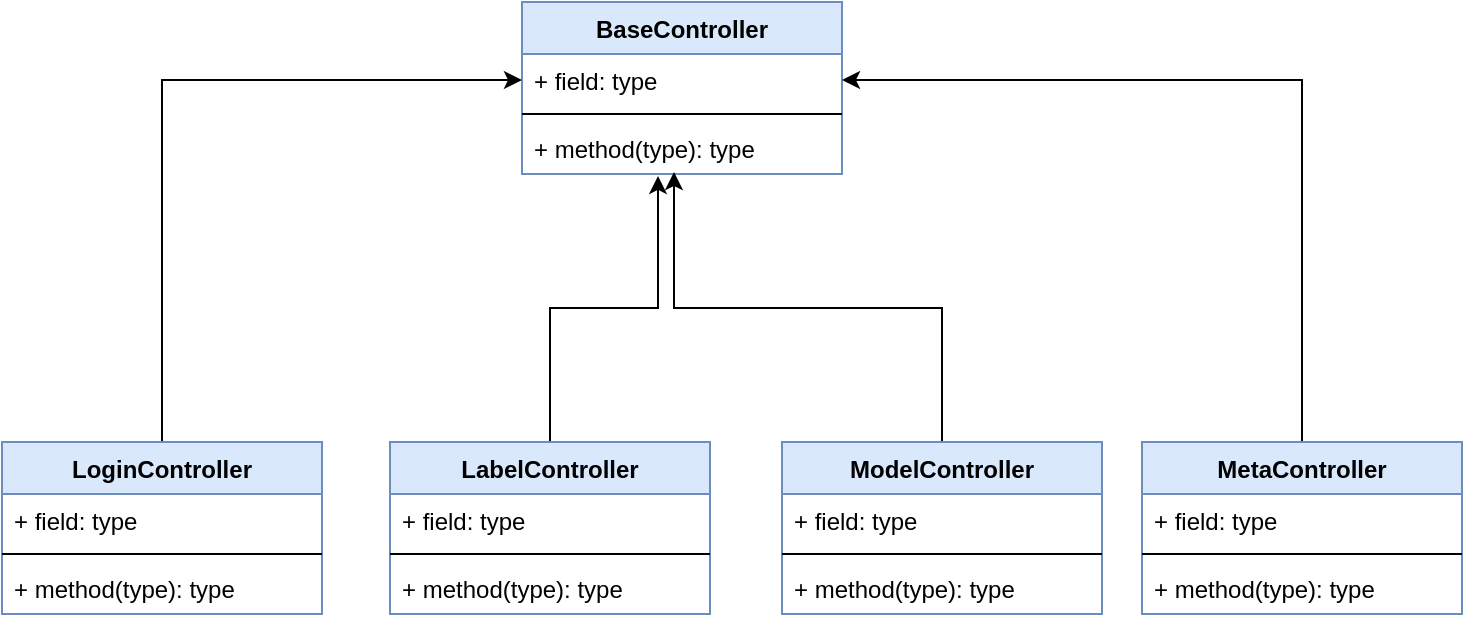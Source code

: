 <mxfile version="14.2.4" type="github"><diagram id="_OyWjKiyQNau-H9O9Z-1" name="Page-1"><mxGraphModel dx="827" dy="727" grid="1" gridSize="10" guides="1" tooltips="1" connect="1" arrows="1" fold="1" page="1" pageScale="1" pageWidth="827" pageHeight="1169" math="0" shadow="0"><root><mxCell id="0"/><mxCell id="1" parent="0"/><mxCell id="Ppz120atTx20qkwYqp8A-1" value="BaseController" style="swimlane;fontStyle=1;align=center;verticalAlign=top;childLayout=stackLayout;horizontal=1;startSize=26;horizontalStack=0;resizeParent=1;resizeParentMax=0;resizeLast=0;collapsible=1;marginBottom=0;fillColor=#dae8fc;strokeColor=#6c8ebf;" vertex="1" parent="1"><mxGeometry x="320" y="160" width="160" height="86" as="geometry"/></mxCell><mxCell id="Ppz120atTx20qkwYqp8A-2" value="+ field: type" style="text;strokeColor=none;fillColor=none;align=left;verticalAlign=top;spacingLeft=4;spacingRight=4;overflow=hidden;rotatable=0;points=[[0,0.5],[1,0.5]];portConstraint=eastwest;" vertex="1" parent="Ppz120atTx20qkwYqp8A-1"><mxGeometry y="26" width="160" height="26" as="geometry"/></mxCell><mxCell id="Ppz120atTx20qkwYqp8A-3" value="" style="line;strokeWidth=1;fillColor=none;align=left;verticalAlign=middle;spacingTop=-1;spacingLeft=3;spacingRight=3;rotatable=0;labelPosition=right;points=[];portConstraint=eastwest;" vertex="1" parent="Ppz120atTx20qkwYqp8A-1"><mxGeometry y="52" width="160" height="8" as="geometry"/></mxCell><mxCell id="Ppz120atTx20qkwYqp8A-4" value="+ method(type): type" style="text;strokeColor=none;fillColor=none;align=left;verticalAlign=top;spacingLeft=4;spacingRight=4;overflow=hidden;rotatable=0;points=[[0,0.5],[1,0.5]];portConstraint=eastwest;" vertex="1" parent="Ppz120atTx20qkwYqp8A-1"><mxGeometry y="60" width="160" height="26" as="geometry"/></mxCell><mxCell id="Ppz120atTx20qkwYqp8A-24" style="edgeStyle=orthogonalEdgeStyle;rounded=0;orthogonalLoop=1;jettySize=auto;html=1;entryX=0;entryY=0.5;entryDx=0;entryDy=0;" edge="1" parent="1" source="Ppz120atTx20qkwYqp8A-5" target="Ppz120atTx20qkwYqp8A-2"><mxGeometry relative="1" as="geometry"/></mxCell><mxCell id="Ppz120atTx20qkwYqp8A-5" value="LoginController" style="swimlane;fontStyle=1;align=center;verticalAlign=top;childLayout=stackLayout;horizontal=1;startSize=26;horizontalStack=0;resizeParent=1;resizeParentMax=0;resizeLast=0;collapsible=1;marginBottom=0;fillColor=#dae8fc;strokeColor=#6c8ebf;" vertex="1" parent="1"><mxGeometry x="60" y="380" width="160" height="86" as="geometry"/></mxCell><mxCell id="Ppz120atTx20qkwYqp8A-6" value="+ field: type" style="text;strokeColor=none;fillColor=none;align=left;verticalAlign=top;spacingLeft=4;spacingRight=4;overflow=hidden;rotatable=0;points=[[0,0.5],[1,0.5]];portConstraint=eastwest;" vertex="1" parent="Ppz120atTx20qkwYqp8A-5"><mxGeometry y="26" width="160" height="26" as="geometry"/></mxCell><mxCell id="Ppz120atTx20qkwYqp8A-7" value="" style="line;strokeWidth=1;fillColor=none;align=left;verticalAlign=middle;spacingTop=-1;spacingLeft=3;spacingRight=3;rotatable=0;labelPosition=right;points=[];portConstraint=eastwest;" vertex="1" parent="Ppz120atTx20qkwYqp8A-5"><mxGeometry y="52" width="160" height="8" as="geometry"/></mxCell><mxCell id="Ppz120atTx20qkwYqp8A-8" value="+ method(type): type" style="text;strokeColor=none;fillColor=none;align=left;verticalAlign=top;spacingLeft=4;spacingRight=4;overflow=hidden;rotatable=0;points=[[0,0.5],[1,0.5]];portConstraint=eastwest;" vertex="1" parent="Ppz120atTx20qkwYqp8A-5"><mxGeometry y="60" width="160" height="26" as="geometry"/></mxCell><mxCell id="Ppz120atTx20qkwYqp8A-28" style="edgeStyle=orthogonalEdgeStyle;rounded=0;orthogonalLoop=1;jettySize=auto;html=1;entryX=0.425;entryY=1.038;entryDx=0;entryDy=0;entryPerimeter=0;" edge="1" parent="1" source="Ppz120atTx20qkwYqp8A-9" target="Ppz120atTx20qkwYqp8A-4"><mxGeometry relative="1" as="geometry"/></mxCell><mxCell id="Ppz120atTx20qkwYqp8A-9" value="LabelController" style="swimlane;fontStyle=1;align=center;verticalAlign=top;childLayout=stackLayout;horizontal=1;startSize=26;horizontalStack=0;resizeParent=1;resizeParentMax=0;resizeLast=0;collapsible=1;marginBottom=0;fillColor=#dae8fc;strokeColor=#6c8ebf;" vertex="1" parent="1"><mxGeometry x="254" y="380" width="160" height="86" as="geometry"/></mxCell><mxCell id="Ppz120atTx20qkwYqp8A-10" value="+ field: type" style="text;strokeColor=none;fillColor=none;align=left;verticalAlign=top;spacingLeft=4;spacingRight=4;overflow=hidden;rotatable=0;points=[[0,0.5],[1,0.5]];portConstraint=eastwest;" vertex="1" parent="Ppz120atTx20qkwYqp8A-9"><mxGeometry y="26" width="160" height="26" as="geometry"/></mxCell><mxCell id="Ppz120atTx20qkwYqp8A-11" value="" style="line;strokeWidth=1;fillColor=none;align=left;verticalAlign=middle;spacingTop=-1;spacingLeft=3;spacingRight=3;rotatable=0;labelPosition=right;points=[];portConstraint=eastwest;" vertex="1" parent="Ppz120atTx20qkwYqp8A-9"><mxGeometry y="52" width="160" height="8" as="geometry"/></mxCell><mxCell id="Ppz120atTx20qkwYqp8A-12" value="+ method(type): type" style="text;strokeColor=none;fillColor=none;align=left;verticalAlign=top;spacingLeft=4;spacingRight=4;overflow=hidden;rotatable=0;points=[[0,0.5],[1,0.5]];portConstraint=eastwest;" vertex="1" parent="Ppz120atTx20qkwYqp8A-9"><mxGeometry y="60" width="160" height="26" as="geometry"/></mxCell><mxCell id="Ppz120atTx20qkwYqp8A-30" style="edgeStyle=orthogonalEdgeStyle;rounded=0;orthogonalLoop=1;jettySize=auto;html=1;entryX=0.475;entryY=0.962;entryDx=0;entryDy=0;entryPerimeter=0;" edge="1" parent="1" source="Ppz120atTx20qkwYqp8A-13" target="Ppz120atTx20qkwYqp8A-4"><mxGeometry relative="1" as="geometry"/></mxCell><mxCell id="Ppz120atTx20qkwYqp8A-13" value="ModelController" style="swimlane;fontStyle=1;align=center;verticalAlign=top;childLayout=stackLayout;horizontal=1;startSize=26;horizontalStack=0;resizeParent=1;resizeParentMax=0;resizeLast=0;collapsible=1;marginBottom=0;fillColor=#dae8fc;strokeColor=#6c8ebf;" vertex="1" parent="1"><mxGeometry x="450" y="380" width="160" height="86" as="geometry"/></mxCell><mxCell id="Ppz120atTx20qkwYqp8A-14" value="+ field: type" style="text;strokeColor=none;fillColor=none;align=left;verticalAlign=top;spacingLeft=4;spacingRight=4;overflow=hidden;rotatable=0;points=[[0,0.5],[1,0.5]];portConstraint=eastwest;" vertex="1" parent="Ppz120atTx20qkwYqp8A-13"><mxGeometry y="26" width="160" height="26" as="geometry"/></mxCell><mxCell id="Ppz120atTx20qkwYqp8A-15" value="" style="line;strokeWidth=1;fillColor=none;align=left;verticalAlign=middle;spacingTop=-1;spacingLeft=3;spacingRight=3;rotatable=0;labelPosition=right;points=[];portConstraint=eastwest;" vertex="1" parent="Ppz120atTx20qkwYqp8A-13"><mxGeometry y="52" width="160" height="8" as="geometry"/></mxCell><mxCell id="Ppz120atTx20qkwYqp8A-16" value="+ method(type): type" style="text;strokeColor=none;fillColor=none;align=left;verticalAlign=top;spacingLeft=4;spacingRight=4;overflow=hidden;rotatable=0;points=[[0,0.5],[1,0.5]];portConstraint=eastwest;" vertex="1" parent="Ppz120atTx20qkwYqp8A-13"><mxGeometry y="60" width="160" height="26" as="geometry"/></mxCell><mxCell id="Ppz120atTx20qkwYqp8A-25" style="edgeStyle=orthogonalEdgeStyle;rounded=0;orthogonalLoop=1;jettySize=auto;html=1;" edge="1" parent="1" source="Ppz120atTx20qkwYqp8A-17" target="Ppz120atTx20qkwYqp8A-2"><mxGeometry relative="1" as="geometry"/></mxCell><mxCell id="Ppz120atTx20qkwYqp8A-17" value="MetaController" style="swimlane;fontStyle=1;align=center;verticalAlign=top;childLayout=stackLayout;horizontal=1;startSize=26;horizontalStack=0;resizeParent=1;resizeParentMax=0;resizeLast=0;collapsible=1;marginBottom=0;fillColor=#dae8fc;strokeColor=#6c8ebf;" vertex="1" parent="1"><mxGeometry x="630" y="380" width="160" height="86" as="geometry"/></mxCell><mxCell id="Ppz120atTx20qkwYqp8A-18" value="+ field: type" style="text;strokeColor=none;fillColor=none;align=left;verticalAlign=top;spacingLeft=4;spacingRight=4;overflow=hidden;rotatable=0;points=[[0,0.5],[1,0.5]];portConstraint=eastwest;" vertex="1" parent="Ppz120atTx20qkwYqp8A-17"><mxGeometry y="26" width="160" height="26" as="geometry"/></mxCell><mxCell id="Ppz120atTx20qkwYqp8A-19" value="" style="line;strokeWidth=1;fillColor=none;align=left;verticalAlign=middle;spacingTop=-1;spacingLeft=3;spacingRight=3;rotatable=0;labelPosition=right;points=[];portConstraint=eastwest;" vertex="1" parent="Ppz120atTx20qkwYqp8A-17"><mxGeometry y="52" width="160" height="8" as="geometry"/></mxCell><mxCell id="Ppz120atTx20qkwYqp8A-20" value="+ method(type): type" style="text;strokeColor=none;fillColor=none;align=left;verticalAlign=top;spacingLeft=4;spacingRight=4;overflow=hidden;rotatable=0;points=[[0,0.5],[1,0.5]];portConstraint=eastwest;" vertex="1" parent="Ppz120atTx20qkwYqp8A-17"><mxGeometry y="60" width="160" height="26" as="geometry"/></mxCell></root></mxGraphModel></diagram></mxfile>